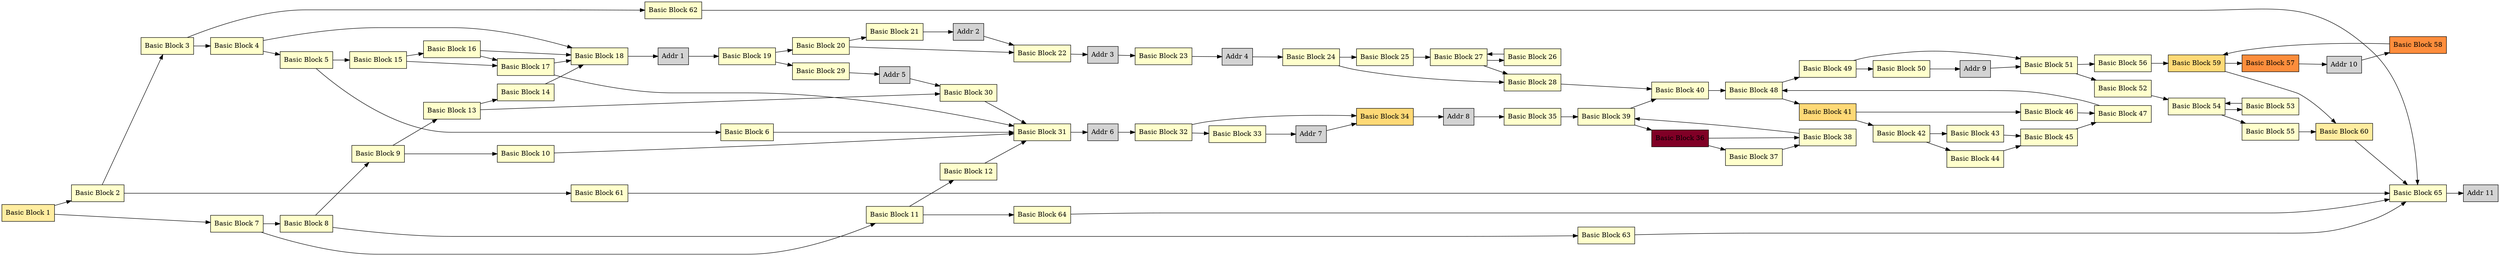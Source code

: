 digraph "extract_insn"{
	rankdir=LR;
	node[shape=box,colorscheme=ylorrd9, style=filled];

	"Basic Block 1" [fillcolor=2];
	"Basic Block 2" [fillcolor=1];
	"Basic Block 3" [fillcolor=1];
	"Basic Block 4" [fillcolor=1];
	"Basic Block 5" [fillcolor=1];
	"Basic Block 6" [fillcolor=1];
	"Basic Block 7" [fillcolor=1];
	"Basic Block 8" [fillcolor=1];
	"Basic Block 9" [fillcolor=1];
	"Basic Block 10" [fillcolor=1];
	"Basic Block 11" [fillcolor=1];
	"Basic Block 12" [fillcolor=1];
	"Basic Block 13" [fillcolor=1];
	"Basic Block 14" [fillcolor=1];
	"Basic Block 15" [fillcolor=1];
	"Basic Block 16" [fillcolor=1];
	"Basic Block 17" [fillcolor=1];
	"Basic Block 18" [fillcolor=1];
	"Basic Block 19" [fillcolor=1];
	"Basic Block 20" [fillcolor=1];
	"Basic Block 21" [fillcolor=1];
	"Basic Block 22" [fillcolor=1];
	"Basic Block 23" [fillcolor=1];
	"Basic Block 24" [fillcolor=1];
	"Basic Block 25" [fillcolor=1];
	"Basic Block 26" [fillcolor=1];
	"Basic Block 27" [fillcolor=1];
	"Basic Block 28" [fillcolor=1];
	"Basic Block 29" [fillcolor=1];
	"Basic Block 30" [fillcolor=1];
	"Basic Block 31" [fillcolor=1];
	"Basic Block 32" [fillcolor=1];
	"Basic Block 33" [fillcolor=1];
	"Basic Block 34" [fillcolor=3];
	"Basic Block 35" [fillcolor=1];
	"Basic Block 36" [fillcolor=9];
	"Basic Block 37" [fillcolor=1];
	"Basic Block 38" [fillcolor=1];
	"Basic Block 39" [fillcolor=1];
	"Basic Block 40" [fillcolor=1];
	"Basic Block 41" [fillcolor=3];
	"Basic Block 42" [fillcolor=1];
	"Basic Block 43" [fillcolor=1];
	"Basic Block 44" [fillcolor=1];
	"Basic Block 45" [fillcolor=1];
	"Basic Block 46" [fillcolor=1];
	"Basic Block 47" [fillcolor=1];
	"Basic Block 48" [fillcolor=1];
	"Basic Block 49" [fillcolor=1];
	"Basic Block 50" [fillcolor=1];
	"Basic Block 51" [fillcolor=1];
	"Basic Block 52" [fillcolor=1];
	"Basic Block 53" [fillcolor=1];
	"Basic Block 54" [fillcolor=1];
	"Basic Block 55" [fillcolor=1];
	"Basic Block 56" [fillcolor=1];
	"Basic Block 57" [fillcolor=5];
	"Basic Block 58" [fillcolor=5];
	"Basic Block 59" [fillcolor=3];
	"Basic Block 60" [fillcolor=2];
	"Basic Block 61" [fillcolor=1];
	"Basic Block 62" [fillcolor=1];
	"Basic Block 63" [fillcolor=1];
	"Basic Block 64" [fillcolor=1];
	"Basic Block 65" [fillcolor=1];
	"Addr 1";
	"Addr 2";
	"Addr 3";
	"Addr 4";
	"Addr 5";
	"Addr 6";
	"Addr 7";
	"Addr 8";
	"Addr 9";
	"Addr 10";
	"Addr 11";

	"Basic Block 1"->"Basic Block 7";
	"Basic Block 1"->"Basic Block 2";
	"Basic Block 2"->"Basic Block 61";
	"Basic Block 2"->"Basic Block 3";
	"Basic Block 3"->"Basic Block 62";
	"Basic Block 3"->"Basic Block 4";
	"Basic Block 4"->"Basic Block 18";
	"Basic Block 4"->"Basic Block 5";
	"Basic Block 5"->"Basic Block 15";
	"Basic Block 5"->"Basic Block 6";
	"Basic Block 6"->"Basic Block 31";
	"Basic Block 7"->"Basic Block 11";
	"Basic Block 7"->"Basic Block 8";
	"Basic Block 8"->"Basic Block 63";
	"Basic Block 8"->"Basic Block 9";
	"Basic Block 9"->"Basic Block 13";
	"Basic Block 9"->"Basic Block 10";
	"Basic Block 10"->"Basic Block 31";
	"Basic Block 11"->"Basic Block 64";
	"Basic Block 11"->"Basic Block 12";
	"Basic Block 12"->"Basic Block 31";
	"Basic Block 13"->"Basic Block 30";
	"Basic Block 13"->"Basic Block 14";
	"Basic Block 14"->"Basic Block 18";
	"Basic Block 15"->"Basic Block 17";
	"Basic Block 15"->"Basic Block 16";
	"Basic Block 16"->"Basic Block 18";
	"Basic Block 16"->"Basic Block 17";
	"Basic Block 17"->"Basic Block 31";
	"Basic Block 17"->"Basic Block 18";
	"Basic Block 18"->"Addr 1";
	"Addr 1"->"Basic Block 19";
	"Basic Block 19"->"Basic Block 29";
	"Basic Block 19"->"Basic Block 20";
	"Basic Block 20"->"Basic Block 22";
	"Basic Block 20"->"Basic Block 21";
	"Basic Block 21"->"Addr 2";
	"Addr 2"->"Basic Block 22";
	"Basic Block 22"->"Addr 3";
	"Addr 3"->"Basic Block 23";
	"Basic Block 23"->"Addr 4";
	"Addr 4"->"Basic Block 24";
	"Basic Block 24"->"Basic Block 28";
	"Basic Block 24"->"Basic Block 25";
	"Basic Block 25"->"Basic Block 27";
	"Basic Block 26"->"Basic Block 27";
	"Basic Block 27"->"Basic Block 26";
	"Basic Block 27"->"Basic Block 28";
	"Basic Block 28"->"Basic Block 40";
	"Basic Block 29"->"Addr 5";
	"Addr 5"->"Basic Block 30";
	"Basic Block 30"->"Basic Block 31";
	"Basic Block 31"->"Addr 6";
	"Addr 6"->"Basic Block 32";
	"Basic Block 32"->"Basic Block 34";
	"Basic Block 32"->"Basic Block 33";
	"Basic Block 33"->"Addr 7";
	"Addr 7"->"Basic Block 34";
	"Basic Block 34"->"Addr 8";
	"Addr 8"->"Basic Block 35";
	"Basic Block 35"->"Basic Block 39";
	"Basic Block 36"->"Basic Block 38";
	"Basic Block 36"->"Basic Block 37";
	"Basic Block 37"->"Basic Block 38";
	"Basic Block 38"->"Basic Block 39";
	"Basic Block 39"->"Basic Block 36";
	"Basic Block 39"->"Basic Block 40";
	"Basic Block 40"->"Basic Block 48";
	"Basic Block 41"->"Basic Block 46";
	"Basic Block 41"->"Basic Block 42";
	"Basic Block 42"->"Basic Block 44";
	"Basic Block 42"->"Basic Block 43";
	"Basic Block 43"->"Basic Block 45";
	"Basic Block 44"->"Basic Block 45";
	"Basic Block 45"->"Basic Block 47";
	"Basic Block 46"->"Basic Block 47";
	"Basic Block 47"->"Basic Block 48";
	"Basic Block 48"->"Basic Block 41";
	"Basic Block 48"->"Basic Block 49";
	"Basic Block 49"->"Basic Block 51";
	"Basic Block 49"->"Basic Block 50";
	"Basic Block 50"->"Addr 9";
	"Addr 9"->"Basic Block 51";
	"Basic Block 51"->"Basic Block 56";
	"Basic Block 51"->"Basic Block 52";
	"Basic Block 52"->"Basic Block 54";
	"Basic Block 53"->"Basic Block 54";
	"Basic Block 54"->"Basic Block 53";
	"Basic Block 54"->"Basic Block 55";
	"Basic Block 55"->"Basic Block 60";
	"Basic Block 56"->"Basic Block 59";
	"Basic Block 57"->"Addr 10";
	"Addr 10"->"Basic Block 58";
	"Basic Block 58"->"Basic Block 59";
	"Basic Block 59"->"Basic Block 57";
	"Basic Block 59"->"Basic Block 60";
	"Basic Block 60"->"Basic Block 65";
	"Basic Block 61"->"Basic Block 65";
	"Basic Block 62"->"Basic Block 65";
	"Basic Block 63"->"Basic Block 65";
	"Basic Block 64"->"Basic Block 65";
	"Basic Block 65"->"Addr 11";
}

